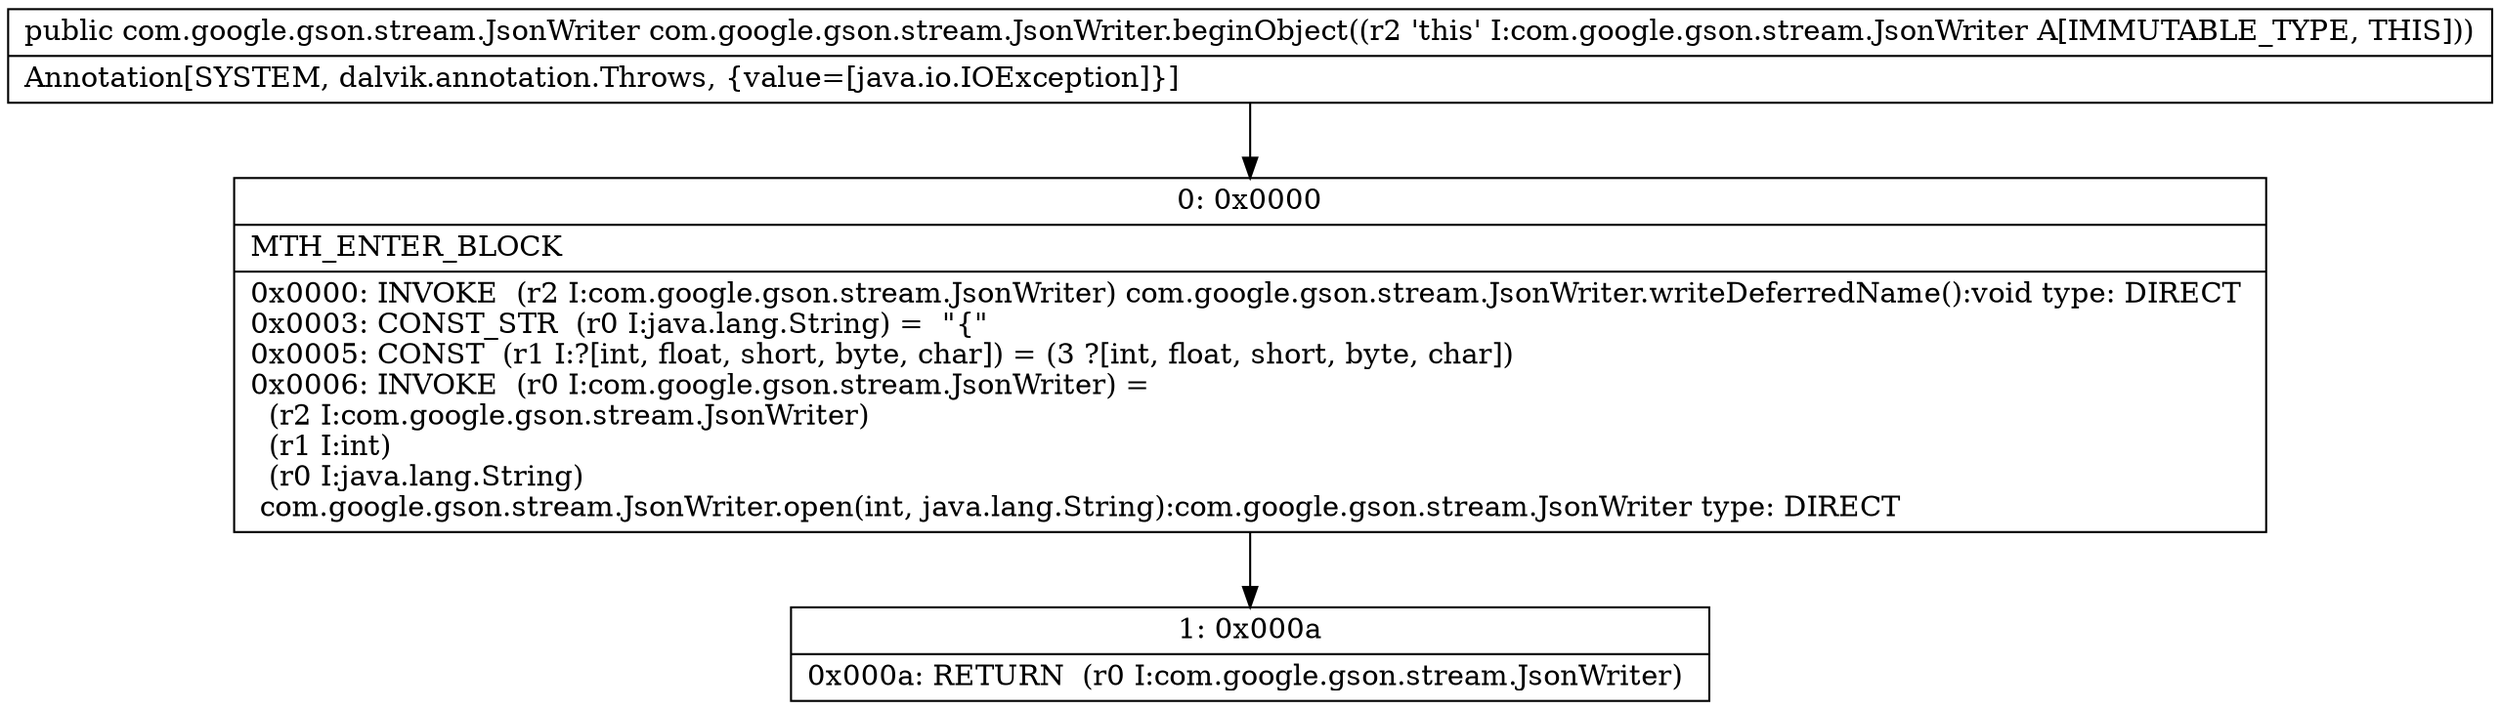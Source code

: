 digraph "CFG forcom.google.gson.stream.JsonWriter.beginObject()Lcom\/google\/gson\/stream\/JsonWriter;" {
Node_0 [shape=record,label="{0\:\ 0x0000|MTH_ENTER_BLOCK\l|0x0000: INVOKE  (r2 I:com.google.gson.stream.JsonWriter) com.google.gson.stream.JsonWriter.writeDeferredName():void type: DIRECT \l0x0003: CONST_STR  (r0 I:java.lang.String) =  \"\{\" \l0x0005: CONST  (r1 I:?[int, float, short, byte, char]) = (3 ?[int, float, short, byte, char]) \l0x0006: INVOKE  (r0 I:com.google.gson.stream.JsonWriter) = \l  (r2 I:com.google.gson.stream.JsonWriter)\l  (r1 I:int)\l  (r0 I:java.lang.String)\l com.google.gson.stream.JsonWriter.open(int, java.lang.String):com.google.gson.stream.JsonWriter type: DIRECT \l}"];
Node_1 [shape=record,label="{1\:\ 0x000a|0x000a: RETURN  (r0 I:com.google.gson.stream.JsonWriter) \l}"];
MethodNode[shape=record,label="{public com.google.gson.stream.JsonWriter com.google.gson.stream.JsonWriter.beginObject((r2 'this' I:com.google.gson.stream.JsonWriter A[IMMUTABLE_TYPE, THIS]))  | Annotation[SYSTEM, dalvik.annotation.Throws, \{value=[java.io.IOException]\}]\l}"];
MethodNode -> Node_0;
Node_0 -> Node_1;
}

